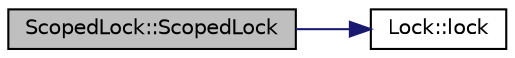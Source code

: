digraph "ScopedLock::ScopedLock"
{
  bgcolor="transparent";
  edge [fontname="Helvetica",fontsize="10",labelfontname="Helvetica",labelfontsize="10"];
  node [fontname="Helvetica",fontsize="10",shape=record];
  rankdir="LR";
  Node1 [label="ScopedLock::ScopedLock",height=0.2,width=0.4,color="black", fillcolor="grey75", style="filled", fontcolor="black"];
  Node1 -> Node2 [color="midnightblue",fontsize="10",style="solid",fontname="Helvetica"];
  Node2 [label="Lock::lock",height=0.2,width=0.4,color="black",URL="$classLock.html#a9d17ce0ad1923ed9a27ea31533273fd8"];
}
